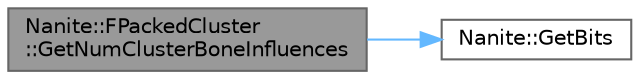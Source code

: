 digraph "Nanite::FPackedCluster::GetNumClusterBoneInfluences"
{
 // INTERACTIVE_SVG=YES
 // LATEX_PDF_SIZE
  bgcolor="transparent";
  edge [fontname=Helvetica,fontsize=10,labelfontname=Helvetica,labelfontsize=10];
  node [fontname=Helvetica,fontsize=10,shape=box,height=0.2,width=0.4];
  rankdir="LR";
  Node1 [id="Node000001",label="Nanite::FPackedCluster\l::GetNumClusterBoneInfluences",height=0.2,width=0.4,color="gray40", fillcolor="grey60", style="filled", fontcolor="black",tooltip=" "];
  Node1 -> Node2 [id="edge1_Node000001_Node000002",color="steelblue1",style="solid",tooltip=" "];
  Node2 [id="Node000002",label="Nanite::GetBits",height=0.2,width=0.4,color="grey40", fillcolor="white", style="filled",URL="$d0/de2/namespaceNanite.html#ac24b28af44487d1cd1039fb32f76d468",tooltip=" "];
}
